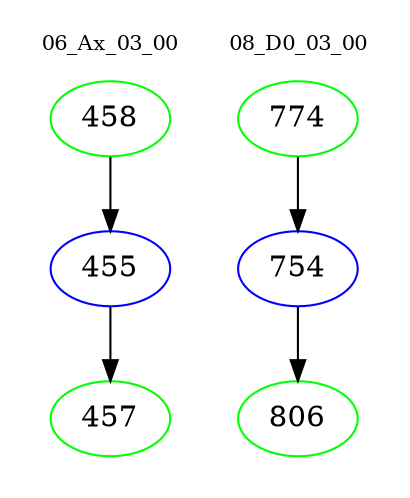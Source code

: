 digraph{
subgraph cluster_0 {
color = white
label = "06_Ax_03_00";
fontsize=10;
T0_458 [label="458", color="green"]
T0_458 -> T0_455 [color="black"]
T0_455 [label="455", color="blue"]
T0_455 -> T0_457 [color="black"]
T0_457 [label="457", color="green"]
}
subgraph cluster_1 {
color = white
label = "08_D0_03_00";
fontsize=10;
T1_774 [label="774", color="green"]
T1_774 -> T1_754 [color="black"]
T1_754 [label="754", color="blue"]
T1_754 -> T1_806 [color="black"]
T1_806 [label="806", color="green"]
}
}
